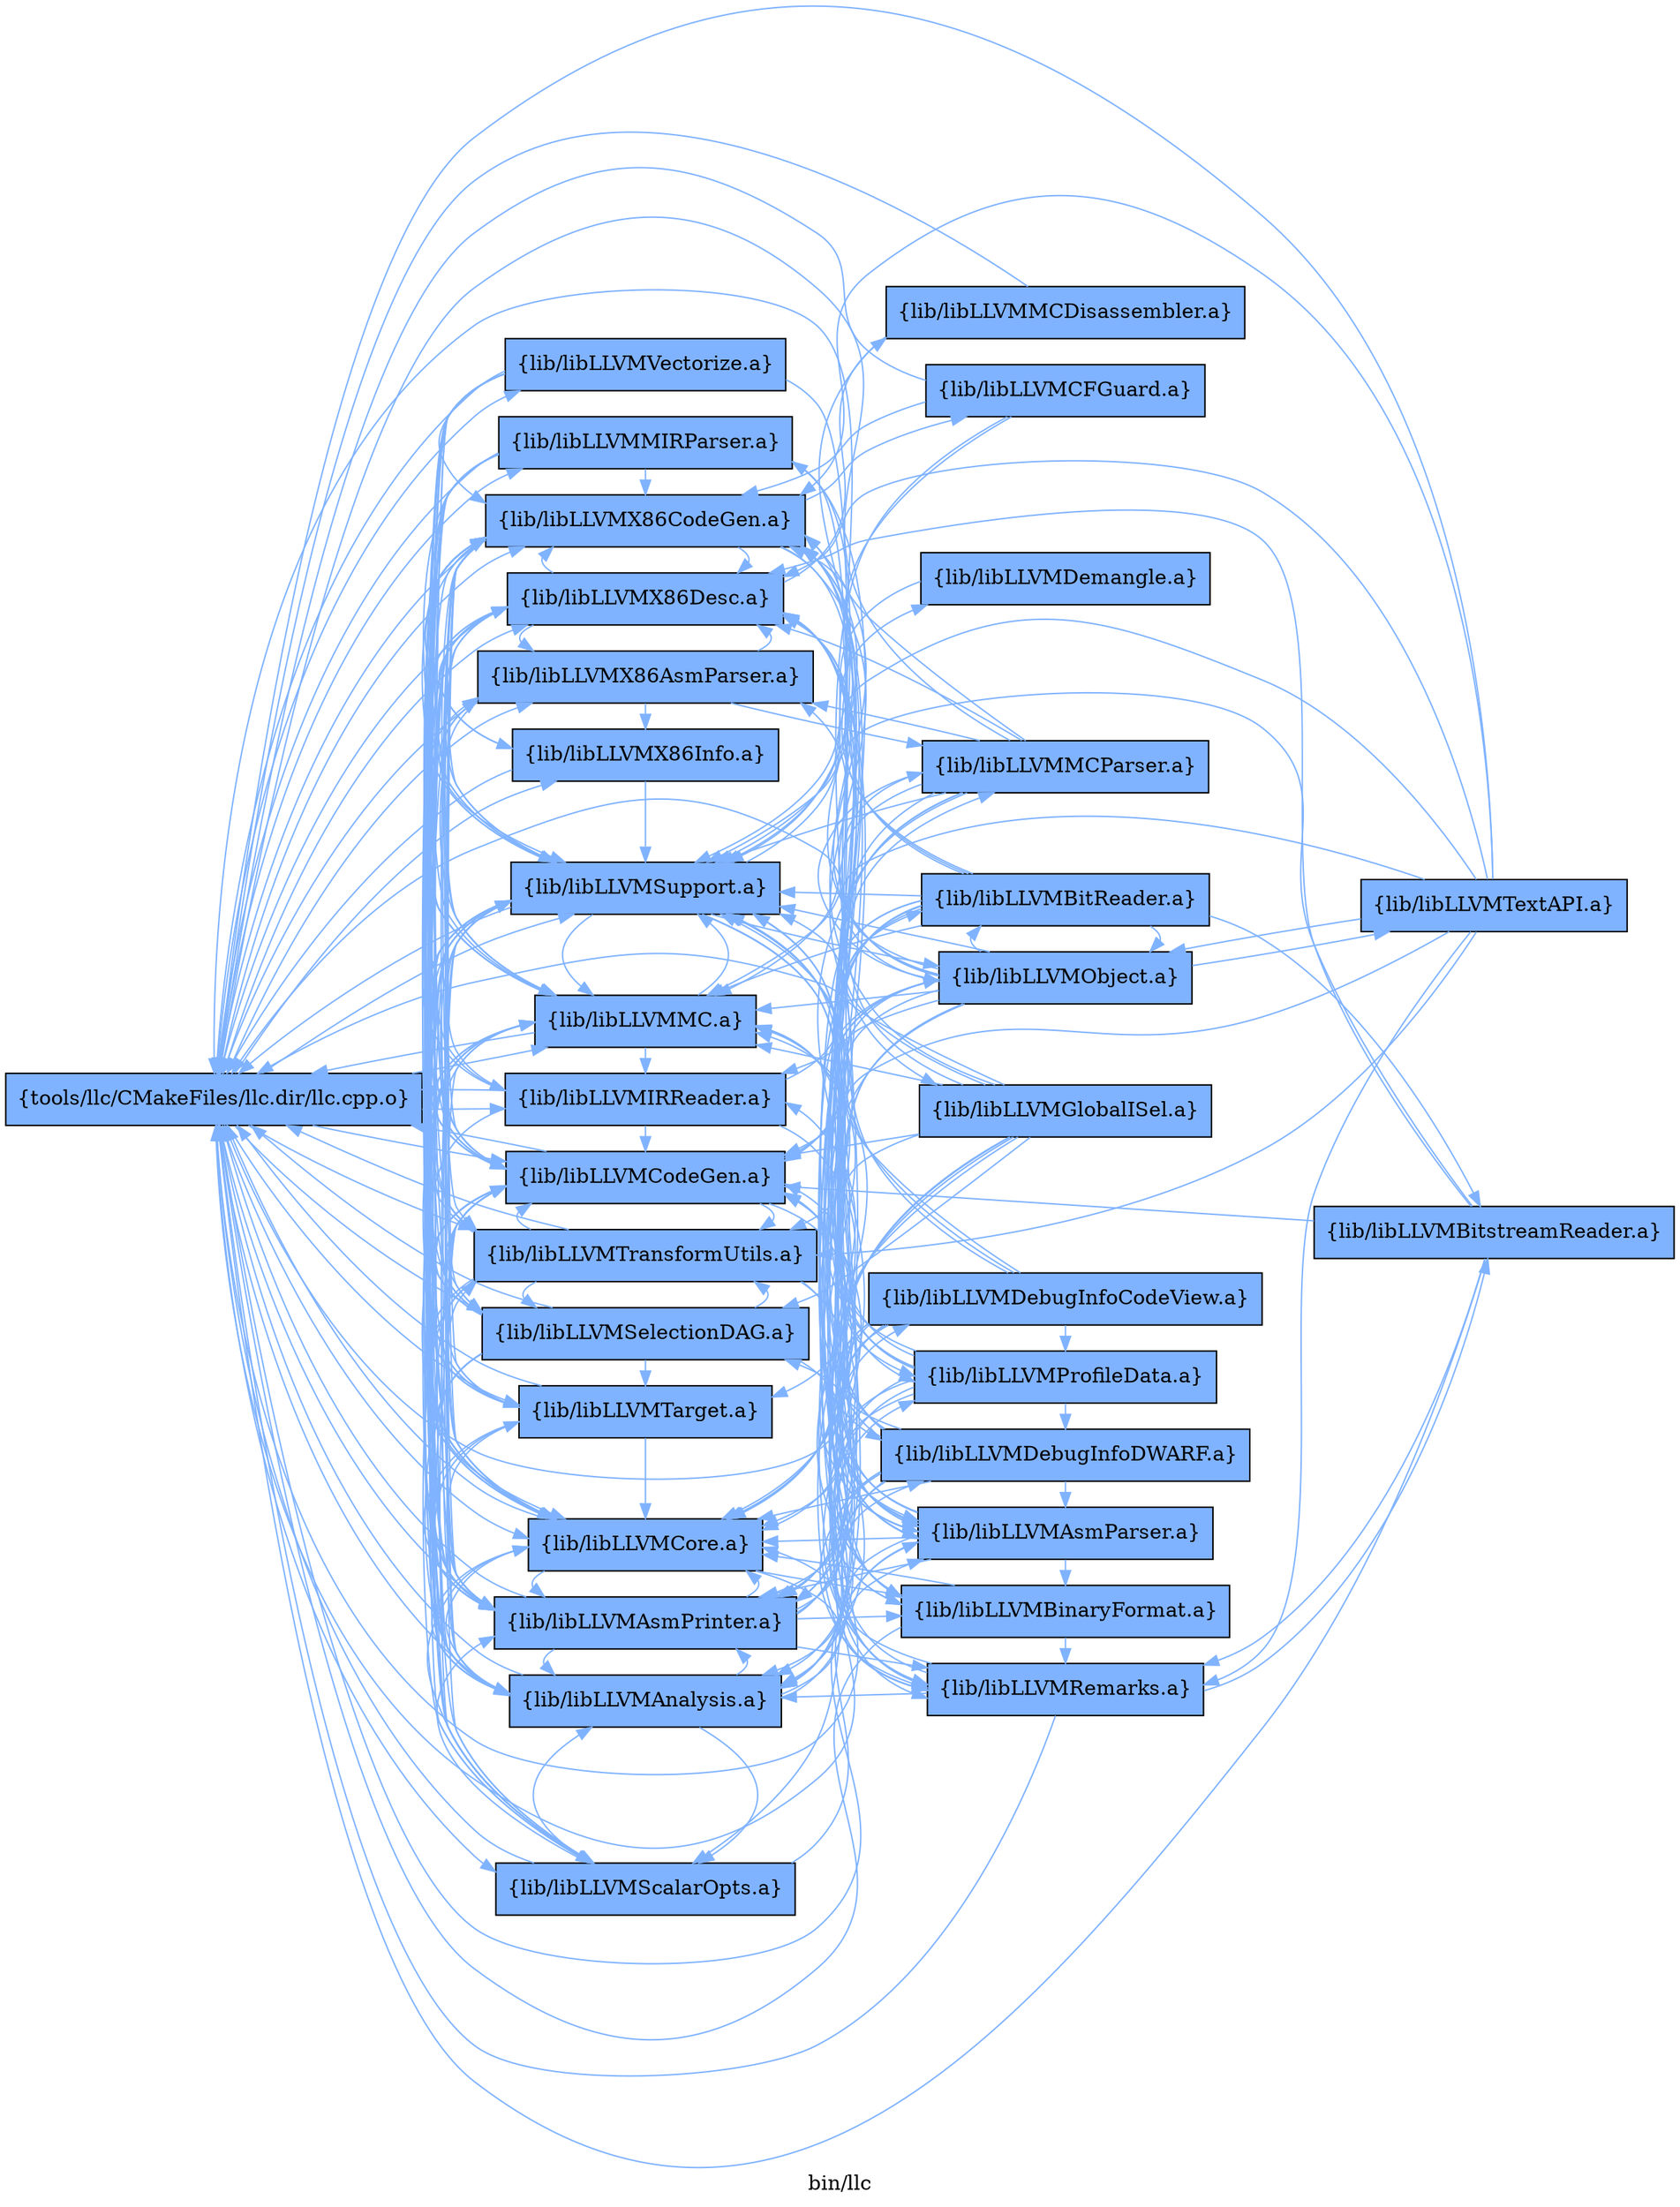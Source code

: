 digraph "bin/llc" {
	label="bin/llc";
	rankdir="LR"
	{ rank=same; Node0x55fce32c4a98;  }
	{ rank=same; Node0x55fce32e39e8; Node0x55fce32e3ee8; Node0x55fce32e2fe8; Node0x55fce32e34e8; Node0x55fce32e25e8; Node0x55fce32e6e68; Node0x55fce32e6968; Node0x55fce32e5f68; Node0x55fce32e6468; Node0x55fce32e5568; Node0x55fce32e5a68; Node0x55fce32e5068; Node0x55fce32df8e8; Node0x55fce32d52a8; Node0x55fce32d57a8; Node0x55fce32d11a8; Node0x55fce32d16f8;  }
	{ rank=same; Node0x55fce32e81c8; Node0x55fce32d2af8; Node0x55fce32ce6d8; Node0x55fce32eb508; Node0x55fce32d1ba8; Node0x55fce32e59c8; Node0x55fce32e2ae8; Node0x55fce32e4b68; Node0x55fce32d2198; Node0x55fce32e77c8; Node0x55fce32e9078; Node0x55fce32de3f8; Node0x55fce32e7cc8;  }

	Node0x55fce32c4a98 [shape=record,shape=box,style=filled,fillcolor="0.600000,0.5,1",group=1,label="{tools/llc/CMakeFiles/llc.dir/llc.cpp.o}"];
	Node0x55fce32c4a98 -> Node0x55fce32e39e8[color="0.600000 0.5 1"];
	Node0x55fce32c4a98 -> Node0x55fce32e3ee8[color="0.600000 0.5 1"];
	Node0x55fce32c4a98 -> Node0x55fce32e2fe8[color="0.600000 0.5 1"];
	Node0x55fce32c4a98 -> Node0x55fce32e34e8[color="0.600000 0.5 1"];
	Node0x55fce32c4a98 -> Node0x55fce32e25e8[color="0.600000 0.5 1"];
	Node0x55fce32c4a98 -> Node0x55fce32e6e68[color="0.600000 0.5 1"];
	Node0x55fce32c4a98 -> Node0x55fce32e6968[color="0.600000 0.5 1"];
	Node0x55fce32c4a98 -> Node0x55fce32e5f68[color="0.600000 0.5 1"];
	Node0x55fce32c4a98 -> Node0x55fce32e6468[color="0.600000 0.5 1"];
	Node0x55fce32c4a98 -> Node0x55fce32e5568[color="0.600000 0.5 1"];
	Node0x55fce32c4a98 -> Node0x55fce32e5a68[color="0.600000 0.5 1"];
	Node0x55fce32c4a98 -> Node0x55fce32e5068[color="0.600000 0.5 1"];
	Node0x55fce32c4a98 -> Node0x55fce32df8e8[color="0.600000 0.5 1"];
	Node0x55fce32c4a98 -> Node0x55fce32d52a8[color="0.600000 0.5 1"];
	Node0x55fce32c4a98 -> Node0x55fce32d57a8[color="0.600000 0.5 1"];
	Node0x55fce32c4a98 -> Node0x55fce32d11a8[color="0.600000 0.5 1"];
	Node0x55fce32c4a98 -> Node0x55fce32d16f8[color="0.600000 0.5 1"];
	Node0x55fce32e39e8 [shape=record,shape=box,style=filled,fillcolor="0.600000,0.5,1",group=1,label="{lib/libLLVMX86AsmParser.a}"];
	Node0x55fce32e39e8 -> Node0x55fce32c4a98[color="0.600000 0.5 1"];
	Node0x55fce32e39e8 -> Node0x55fce32e2fe8[color="0.600000 0.5 1"];
	Node0x55fce32e39e8 -> Node0x55fce32e34e8[color="0.600000 0.5 1"];
	Node0x55fce32e39e8 -> Node0x55fce32e5568[color="0.600000 0.5 1"];
	Node0x55fce32e39e8 -> Node0x55fce32d52a8[color="0.600000 0.5 1"];
	Node0x55fce32e39e8 -> Node0x55fce32e81c8[color="0.600000 0.5 1"];
	Node0x55fce32e3ee8 [shape=record,shape=box,style=filled,fillcolor="0.600000,0.5,1",group=1,label="{lib/libLLVMX86CodeGen.a}"];
	Node0x55fce32e3ee8 -> Node0x55fce32c4a98[color="0.600000 0.5 1"];
	Node0x55fce32e3ee8 -> Node0x55fce32e2fe8[color="0.600000 0.5 1"];
	Node0x55fce32e3ee8 -> Node0x55fce32e34e8[color="0.600000 0.5 1"];
	Node0x55fce32e3ee8 -> Node0x55fce32e6968[color="0.600000 0.5 1"];
	Node0x55fce32e3ee8 -> Node0x55fce32e5f68[color="0.600000 0.5 1"];
	Node0x55fce32e3ee8 -> Node0x55fce32e6e68[color="0.600000 0.5 1"];
	Node0x55fce32e3ee8 -> Node0x55fce32e5568[color="0.600000 0.5 1"];
	Node0x55fce32e3ee8 -> Node0x55fce32d52a8[color="0.600000 0.5 1"];
	Node0x55fce32e3ee8 -> Node0x55fce32e25e8[color="0.600000 0.5 1"];
	Node0x55fce32e3ee8 -> Node0x55fce32df8e8[color="0.600000 0.5 1"];
	Node0x55fce32e3ee8 -> Node0x55fce32d57a8[color="0.600000 0.5 1"];
	Node0x55fce32e3ee8 -> Node0x55fce32d2af8[color="0.600000 0.5 1"];
	Node0x55fce32e3ee8 -> Node0x55fce32ce6d8[color="0.600000 0.5 1"];
	Node0x55fce32e3ee8 -> Node0x55fce32eb508[color="0.600000 0.5 1"];
	Node0x55fce32e3ee8 -> Node0x55fce32d11a8[color="0.600000 0.5 1"];
	Node0x55fce32e2fe8 [shape=record,shape=box,style=filled,fillcolor="0.600000,0.5,1",group=1,label="{lib/libLLVMX86Desc.a}"];
	Node0x55fce32e2fe8 -> Node0x55fce32c4a98[color="0.600000 0.5 1"];
	Node0x55fce32e2fe8 -> Node0x55fce32e5568[color="0.600000 0.5 1"];
	Node0x55fce32e2fe8 -> Node0x55fce32d52a8[color="0.600000 0.5 1"];
	Node0x55fce32e2fe8 -> Node0x55fce32e3ee8[color="0.600000 0.5 1"];
	Node0x55fce32e2fe8 -> Node0x55fce32e34e8[color="0.600000 0.5 1"];
	Node0x55fce32e2fe8 -> Node0x55fce32d1ba8[color="0.600000 0.5 1"];
	Node0x55fce32e2fe8 -> Node0x55fce32e39e8[color="0.600000 0.5 1"];
	Node0x55fce32e2fe8 -> Node0x55fce32e59c8[color="0.600000 0.5 1"];
	Node0x55fce32e34e8 [shape=record,shape=box,style=filled,fillcolor="0.600000,0.5,1",group=1,label="{lib/libLLVMX86Info.a}"];
	Node0x55fce32e34e8 -> Node0x55fce32c4a98[color="0.600000 0.5 1"];
	Node0x55fce32e34e8 -> Node0x55fce32d52a8[color="0.600000 0.5 1"];
	Node0x55fce32e25e8 [shape=record,shape=box,style=filled,fillcolor="0.600000,0.5,1",group=1,label="{lib/libLLVMAnalysis.a}"];
	Node0x55fce32e25e8 -> Node0x55fce32c4a98[color="0.600000 0.5 1"];
	Node0x55fce32e25e8 -> Node0x55fce32e3ee8[color="0.600000 0.5 1"];
	Node0x55fce32e25e8 -> Node0x55fce32e5f68[color="0.600000 0.5 1"];
	Node0x55fce32e25e8 -> Node0x55fce32d52a8[color="0.600000 0.5 1"];
	Node0x55fce32e25e8 -> Node0x55fce32e2fe8[color="0.600000 0.5 1"];
	Node0x55fce32e25e8 -> Node0x55fce32eb508[color="0.600000 0.5 1"];
	Node0x55fce32e25e8 -> Node0x55fce32e6e68[color="0.600000 0.5 1"];
	Node0x55fce32e25e8 -> Node0x55fce32e6968[color="0.600000 0.5 1"];
	Node0x55fce32e25e8 -> Node0x55fce32e5068[color="0.600000 0.5 1"];
	Node0x55fce32e25e8 -> Node0x55fce32e2ae8[color="0.600000 0.5 1"];
	Node0x55fce32e6e68 [shape=record,shape=box,style=filled,fillcolor="0.600000,0.5,1",group=1,label="{lib/libLLVMCodeGen.a}"];
	Node0x55fce32e6e68 -> Node0x55fce32c4a98[color="0.600000 0.5 1"];
	Node0x55fce32e6e68 -> Node0x55fce32e3ee8[color="0.600000 0.5 1"];
	Node0x55fce32e6e68 -> Node0x55fce32e25e8[color="0.600000 0.5 1"];
	Node0x55fce32e6e68 -> Node0x55fce32e5f68[color="0.600000 0.5 1"];
	Node0x55fce32e6e68 -> Node0x55fce32d52a8[color="0.600000 0.5 1"];
	Node0x55fce32e6e68 -> Node0x55fce32e5568[color="0.600000 0.5 1"];
	Node0x55fce32e6e68 -> Node0x55fce32e6968[color="0.600000 0.5 1"];
	Node0x55fce32e6e68 -> Node0x55fce32d11a8[color="0.600000 0.5 1"];
	Node0x55fce32e6e68 -> Node0x55fce32e2fe8[color="0.600000 0.5 1"];
	Node0x55fce32e6e68 -> Node0x55fce32d57a8[color="0.600000 0.5 1"];
	Node0x55fce32e6e68 -> Node0x55fce32eb508[color="0.600000 0.5 1"];
	Node0x55fce32e6e68 -> Node0x55fce32e5068[color="0.600000 0.5 1"];
	Node0x55fce32e6e68 -> Node0x55fce32df8e8[color="0.600000 0.5 1"];
	Node0x55fce32e6968 [shape=record,shape=box,style=filled,fillcolor="0.600000,0.5,1",group=1,label="{lib/libLLVMAsmPrinter.a}"];
	Node0x55fce32e6968 -> Node0x55fce32c4a98[color="0.600000 0.5 1"];
	Node0x55fce32e6968 -> Node0x55fce32e3ee8[color="0.600000 0.5 1"];
	Node0x55fce32e6968 -> Node0x55fce32e2fe8[color="0.600000 0.5 1"];
	Node0x55fce32e6968 -> Node0x55fce32e25e8[color="0.600000 0.5 1"];
	Node0x55fce32e6968 -> Node0x55fce32e6e68[color="0.600000 0.5 1"];
	Node0x55fce32e6968 -> Node0x55fce32e5f68[color="0.600000 0.5 1"];
	Node0x55fce32e6968 -> Node0x55fce32e5568[color="0.600000 0.5 1"];
	Node0x55fce32e6968 -> Node0x55fce32e4b68[color="0.600000 0.5 1"];
	Node0x55fce32e6968 -> Node0x55fce32d52a8[color="0.600000 0.5 1"];
	Node0x55fce32e6968 -> Node0x55fce32d57a8[color="0.600000 0.5 1"];
	Node0x55fce32e6968 -> Node0x55fce32e59c8[color="0.600000 0.5 1"];
	Node0x55fce32e6968 -> Node0x55fce32e39e8[color="0.600000 0.5 1"];
	Node0x55fce32e6968 -> Node0x55fce32e81c8[color="0.600000 0.5 1"];
	Node0x55fce32e6968 -> Node0x55fce32d2198[color="0.600000 0.5 1"];
	Node0x55fce32e6968 -> Node0x55fce32e77c8[color="0.600000 0.5 1"];
	Node0x55fce32e5f68 [shape=record,shape=box,style=filled,fillcolor="0.600000,0.5,1",group=1,label="{lib/libLLVMCore.a}"];
	Node0x55fce32e5f68 -> Node0x55fce32c4a98[color="0.600000 0.5 1"];
	Node0x55fce32e5f68 -> Node0x55fce32d52a8[color="0.600000 0.5 1"];
	Node0x55fce32e5f68 -> Node0x55fce32e3ee8[color="0.600000 0.5 1"];
	Node0x55fce32e5f68 -> Node0x55fce32e2fe8[color="0.600000 0.5 1"];
	Node0x55fce32e5f68 -> Node0x55fce32e25e8[color="0.600000 0.5 1"];
	Node0x55fce32e5f68 -> Node0x55fce32e6968[color="0.600000 0.5 1"];
	Node0x55fce32e5f68 -> Node0x55fce32e6e68[color="0.600000 0.5 1"];
	Node0x55fce32e5f68 -> Node0x55fce32e59c8[color="0.600000 0.5 1"];
	Node0x55fce32e5f68 -> Node0x55fce32e4b68[color="0.600000 0.5 1"];
	Node0x55fce32e6468 [shape=record,shape=box,style=filled,fillcolor="0.600000,0.5,1",group=1,label="{lib/libLLVMIRReader.a}"];
	Node0x55fce32e6468 -> Node0x55fce32c4a98[color="0.600000 0.5 1"];
	Node0x55fce32e6468 -> Node0x55fce32e6e68[color="0.600000 0.5 1"];
	Node0x55fce32e6468 -> Node0x55fce32e5f68[color="0.600000 0.5 1"];
	Node0x55fce32e6468 -> Node0x55fce32e2ae8[color="0.600000 0.5 1"];
	Node0x55fce32e6468 -> Node0x55fce32d52a8[color="0.600000 0.5 1"];
	Node0x55fce32e6468 -> Node0x55fce32e9078[color="0.600000 0.5 1"];
	Node0x55fce32e5568 [shape=record,shape=box,style=filled,fillcolor="0.600000,0.5,1",group=1,label="{lib/libLLVMMC.a}"];
	Node0x55fce32e5568 -> Node0x55fce32c4a98[color="0.600000 0.5 1"];
	Node0x55fce32e5568 -> Node0x55fce32e2fe8[color="0.600000 0.5 1"];
	Node0x55fce32e5568 -> Node0x55fce32d52a8[color="0.600000 0.5 1"];
	Node0x55fce32e5568 -> Node0x55fce32e6968[color="0.600000 0.5 1"];
	Node0x55fce32e5568 -> Node0x55fce32e6e68[color="0.600000 0.5 1"];
	Node0x55fce32e5568 -> Node0x55fce32e25e8[color="0.600000 0.5 1"];
	Node0x55fce32e5568 -> Node0x55fce32e39e8[color="0.600000 0.5 1"];
	Node0x55fce32e5568 -> Node0x55fce32e3ee8[color="0.600000 0.5 1"];
	Node0x55fce32e5568 -> Node0x55fce32e6468[color="0.600000 0.5 1"];
	Node0x55fce32e5568 -> Node0x55fce32e59c8[color="0.600000 0.5 1"];
	Node0x55fce32e5a68 [shape=record,shape=box,style=filled,fillcolor="0.600000,0.5,1",group=1,label="{lib/libLLVMMIRParser.a}"];
	Node0x55fce32e5a68 -> Node0x55fce32c4a98[color="0.600000 0.5 1"];
	Node0x55fce32e5a68 -> Node0x55fce32e3ee8[color="0.600000 0.5 1"];
	Node0x55fce32e5a68 -> Node0x55fce32e6968[color="0.600000 0.5 1"];
	Node0x55fce32e5a68 -> Node0x55fce32e6e68[color="0.600000 0.5 1"];
	Node0x55fce32e5a68 -> Node0x55fce32e5f68[color="0.600000 0.5 1"];
	Node0x55fce32e5a68 -> Node0x55fce32e6468[color="0.600000 0.5 1"];
	Node0x55fce32e5a68 -> Node0x55fce32e2ae8[color="0.600000 0.5 1"];
	Node0x55fce32e5a68 -> Node0x55fce32d52a8[color="0.600000 0.5 1"];
	Node0x55fce32e5a68 -> Node0x55fce32e5568[color="0.600000 0.5 1"];
	Node0x55fce32e5a68 -> Node0x55fce32e59c8[color="0.600000 0.5 1"];
	Node0x55fce32e5068 [shape=record,shape=box,style=filled,fillcolor="0.600000,0.5,1",group=1,label="{lib/libLLVMScalarOpts.a}"];
	Node0x55fce32e5068 -> Node0x55fce32c4a98[color="0.600000 0.5 1"];
	Node0x55fce32e5068 -> Node0x55fce32e3ee8[color="0.600000 0.5 1"];
	Node0x55fce32e5068 -> Node0x55fce32e25e8[color="0.600000 0.5 1"];
	Node0x55fce32e5068 -> Node0x55fce32e6e68[color="0.600000 0.5 1"];
	Node0x55fce32e5068 -> Node0x55fce32e5f68[color="0.600000 0.5 1"];
	Node0x55fce32e5068 -> Node0x55fce32d52a8[color="0.600000 0.5 1"];
	Node0x55fce32e5068 -> Node0x55fce32d11a8[color="0.600000 0.5 1"];
	Node0x55fce32e5068 -> Node0x55fce32e6968[color="0.600000 0.5 1"];
	Node0x55fce32e5068 -> Node0x55fce32e2fe8[color="0.600000 0.5 1"];
	Node0x55fce32e5068 -> Node0x55fce32e2ae8[color="0.600000 0.5 1"];
	Node0x55fce32df8e8 [shape=record,shape=box,style=filled,fillcolor="0.600000,0.5,1",group=1,label="{lib/libLLVMSelectionDAG.a}"];
	Node0x55fce32df8e8 -> Node0x55fce32c4a98[color="0.600000 0.5 1"];
	Node0x55fce32df8e8 -> Node0x55fce32e3ee8[color="0.600000 0.5 1"];
	Node0x55fce32df8e8 -> Node0x55fce32e25e8[color="0.600000 0.5 1"];
	Node0x55fce32df8e8 -> Node0x55fce32e6e68[color="0.600000 0.5 1"];
	Node0x55fce32df8e8 -> Node0x55fce32e5f68[color="0.600000 0.5 1"];
	Node0x55fce32df8e8 -> Node0x55fce32e5068[color="0.600000 0.5 1"];
	Node0x55fce32df8e8 -> Node0x55fce32d52a8[color="0.600000 0.5 1"];
	Node0x55fce32df8e8 -> Node0x55fce32e5568[color="0.600000 0.5 1"];
	Node0x55fce32df8e8 -> Node0x55fce32e6968[color="0.600000 0.5 1"];
	Node0x55fce32df8e8 -> Node0x55fce32d57a8[color="0.600000 0.5 1"];
	Node0x55fce32df8e8 -> Node0x55fce32d11a8[color="0.600000 0.5 1"];
	Node0x55fce32df8e8 -> Node0x55fce32e2fe8[color="0.600000 0.5 1"];
	Node0x55fce32df8e8 -> Node0x55fce32e2ae8[color="0.600000 0.5 1"];
	Node0x55fce32d52a8 [shape=record,shape=box,style=filled,fillcolor="0.600000,0.5,1",group=1,label="{lib/libLLVMSupport.a}"];
	Node0x55fce32d52a8 -> Node0x55fce32c4a98[color="0.600000 0.5 1"];
	Node0x55fce32d52a8 -> Node0x55fce32e3ee8[color="0.600000 0.5 1"];
	Node0x55fce32d52a8 -> Node0x55fce32e25e8[color="0.600000 0.5 1"];
	Node0x55fce32d52a8 -> Node0x55fce32e6968[color="0.600000 0.5 1"];
	Node0x55fce32d52a8 -> Node0x55fce32e6e68[color="0.600000 0.5 1"];
	Node0x55fce32d52a8 -> Node0x55fce32e5568[color="0.600000 0.5 1"];
	Node0x55fce32d52a8 -> Node0x55fce32e4b68[color="0.600000 0.5 1"];
	Node0x55fce32d52a8 -> Node0x55fce32e5f68[color="0.600000 0.5 1"];
	Node0x55fce32d52a8 -> Node0x55fce32e2fe8[color="0.600000 0.5 1"];
	Node0x55fce32d52a8 -> Node0x55fce32e2ae8[color="0.600000 0.5 1"];
	Node0x55fce32d52a8 -> Node0x55fce32e6468[color="0.600000 0.5 1"];
	Node0x55fce32d52a8 -> Node0x55fce32de3f8[color="0.600000 0.5 1"];
	Node0x55fce32d52a8 -> Node0x55fce32e7cc8[color="0.600000 0.5 1"];
	Node0x55fce32d57a8 [shape=record,shape=box,style=filled,fillcolor="0.600000,0.5,1",group=1,label="{lib/libLLVMTarget.a}"];
	Node0x55fce32d57a8 -> Node0x55fce32c4a98[color="0.600000 0.5 1"];
	Node0x55fce32d57a8 -> Node0x55fce32e3ee8[color="0.600000 0.5 1"];
	Node0x55fce32d57a8 -> Node0x55fce32e6968[color="0.600000 0.5 1"];
	Node0x55fce32d57a8 -> Node0x55fce32e5f68[color="0.600000 0.5 1"];
	Node0x55fce32d57a8 -> Node0x55fce32e5568[color="0.600000 0.5 1"];
	Node0x55fce32d57a8 -> Node0x55fce32d52a8[color="0.600000 0.5 1"];
	Node0x55fce32d57a8 -> Node0x55fce32e25e8[color="0.600000 0.5 1"];
	Node0x55fce32d57a8 -> Node0x55fce32e6e68[color="0.600000 0.5 1"];
	Node0x55fce32d11a8 [shape=record,shape=box,style=filled,fillcolor="0.600000,0.5,1",group=1,label="{lib/libLLVMTransformUtils.a}"];
	Node0x55fce32d11a8 -> Node0x55fce32c4a98[color="0.600000 0.5 1"];
	Node0x55fce32d11a8 -> Node0x55fce32e3ee8[color="0.600000 0.5 1"];
	Node0x55fce32d11a8 -> Node0x55fce32e25e8[color="0.600000 0.5 1"];
	Node0x55fce32d11a8 -> Node0x55fce32e5f68[color="0.600000 0.5 1"];
	Node0x55fce32d11a8 -> Node0x55fce32e6e68[color="0.600000 0.5 1"];
	Node0x55fce32d11a8 -> Node0x55fce32df8e8[color="0.600000 0.5 1"];
	Node0x55fce32d11a8 -> Node0x55fce32d52a8[color="0.600000 0.5 1"];
	Node0x55fce32d11a8 -> Node0x55fce32e5068[color="0.600000 0.5 1"];
	Node0x55fce32d11a8 -> Node0x55fce32e2fe8[color="0.600000 0.5 1"];
	Node0x55fce32d11a8 -> Node0x55fce32e6968[color="0.600000 0.5 1"];
	Node0x55fce32d11a8 -> Node0x55fce32e2ae8[color="0.600000 0.5 1"];
	Node0x55fce32d11a8 -> Node0x55fce32e4b68[color="0.600000 0.5 1"];
	Node0x55fce32d16f8 [shape=record,shape=box,style=filled,fillcolor="0.600000,0.5,1",group=1,label="{lib/libLLVMVectorize.a}"];
	Node0x55fce32d16f8 -> Node0x55fce32c4a98[color="0.600000 0.5 1"];
	Node0x55fce32d16f8 -> Node0x55fce32d52a8[color="0.600000 0.5 1"];
	Node0x55fce32d16f8 -> Node0x55fce32e3ee8[color="0.600000 0.5 1"];
	Node0x55fce32d16f8 -> Node0x55fce32e25e8[color="0.600000 0.5 1"];
	Node0x55fce32d16f8 -> Node0x55fce32e6968[color="0.600000 0.5 1"];
	Node0x55fce32d16f8 -> Node0x55fce32e6e68[color="0.600000 0.5 1"];
	Node0x55fce32d16f8 -> Node0x55fce32e5f68[color="0.600000 0.5 1"];
	Node0x55fce32d16f8 -> Node0x55fce32e2ae8[color="0.600000 0.5 1"];
	Node0x55fce32d16f8 -> Node0x55fce32e5068[color="0.600000 0.5 1"];
	Node0x55fce32d16f8 -> Node0x55fce32d11a8[color="0.600000 0.5 1"];
	Node0x55fce32e81c8 [shape=record,shape=box,style=filled,fillcolor="0.600000,0.5,1",group=1,label="{lib/libLLVMMCParser.a}"];
	Node0x55fce32e81c8 -> Node0x55fce32c4a98[color="0.600000 0.5 1"];
	Node0x55fce32e81c8 -> Node0x55fce32e39e8[color="0.600000 0.5 1"];
	Node0x55fce32e81c8 -> Node0x55fce32e3ee8[color="0.600000 0.5 1"];
	Node0x55fce32e81c8 -> Node0x55fce32e2fe8[color="0.600000 0.5 1"];
	Node0x55fce32e81c8 -> Node0x55fce32e25e8[color="0.600000 0.5 1"];
	Node0x55fce32e81c8 -> Node0x55fce32e6968[color="0.600000 0.5 1"];
	Node0x55fce32e81c8 -> Node0x55fce32e5f68[color="0.600000 0.5 1"];
	Node0x55fce32e81c8 -> Node0x55fce32e6e68[color="0.600000 0.5 1"];
	Node0x55fce32e81c8 -> Node0x55fce32e5568[color="0.600000 0.5 1"];
	Node0x55fce32e81c8 -> Node0x55fce32d52a8[color="0.600000 0.5 1"];
	Node0x55fce32e81c8 -> Node0x55fce32e7cc8[color="0.600000 0.5 1"];
	Node0x55fce32d2af8 [shape=record,shape=box,style=filled,fillcolor="0.600000,0.5,1",group=1,label="{lib/libLLVMGlobalISel.a}"];
	Node0x55fce32d2af8 -> Node0x55fce32c4a98[color="0.600000 0.5 1"];
	Node0x55fce32d2af8 -> Node0x55fce32e3ee8[color="0.600000 0.5 1"];
	Node0x55fce32d2af8 -> Node0x55fce32e5f68[color="0.600000 0.5 1"];
	Node0x55fce32d2af8 -> Node0x55fce32e6e68[color="0.600000 0.5 1"];
	Node0x55fce32d2af8 -> Node0x55fce32d52a8[color="0.600000 0.5 1"];
	Node0x55fce32d2af8 -> Node0x55fce32e25e8[color="0.600000 0.5 1"];
	Node0x55fce32d2af8 -> Node0x55fce32e6968[color="0.600000 0.5 1"];
	Node0x55fce32d2af8 -> Node0x55fce32e5568[color="0.600000 0.5 1"];
	Node0x55fce32d2af8 -> Node0x55fce32df8e8[color="0.600000 0.5 1"];
	Node0x55fce32d2af8 -> Node0x55fce32d57a8[color="0.600000 0.5 1"];
	Node0x55fce32d2af8 -> Node0x55fce32d11a8[color="0.600000 0.5 1"];
	Node0x55fce32d2af8 -> Node0x55fce32e5a68[color="0.600000 0.5 1"];
	Node0x55fce32ce6d8 [shape=record,shape=box,style=filled,fillcolor="0.600000,0.5,1",group=1,label="{lib/libLLVMCFGuard.a}"];
	Node0x55fce32ce6d8 -> Node0x55fce32c4a98[color="0.600000 0.5 1"];
	Node0x55fce32ce6d8 -> Node0x55fce32e3ee8[color="0.600000 0.5 1"];
	Node0x55fce32ce6d8 -> Node0x55fce32e5f68[color="0.600000 0.5 1"];
	Node0x55fce32ce6d8 -> Node0x55fce32d52a8[color="0.600000 0.5 1"];
	Node0x55fce32eb508 [shape=record,shape=box,style=filled,fillcolor="0.600000,0.5,1",group=1,label="{lib/libLLVMProfileData.a}"];
	Node0x55fce32eb508 -> Node0x55fce32c4a98[color="0.600000 0.5 1"];
	Node0x55fce32eb508 -> Node0x55fce32e25e8[color="0.600000 0.5 1"];
	Node0x55fce32eb508 -> Node0x55fce32e5f68[color="0.600000 0.5 1"];
	Node0x55fce32eb508 -> Node0x55fce32e6e68[color="0.600000 0.5 1"];
	Node0x55fce32eb508 -> Node0x55fce32e5568[color="0.600000 0.5 1"];
	Node0x55fce32eb508 -> Node0x55fce32d52a8[color="0.600000 0.5 1"];
	Node0x55fce32eb508 -> Node0x55fce32e2fe8[color="0.600000 0.5 1"];
	Node0x55fce32eb508 -> Node0x55fce32e2ae8[color="0.600000 0.5 1"];
	Node0x55fce32eb508 -> Node0x55fce32e3ee8[color="0.600000 0.5 1"];
	Node0x55fce32eb508 -> Node0x55fce32d2198[color="0.600000 0.5 1"];
	Node0x55fce32d1ba8 [shape=record,shape=box,style=filled,fillcolor="0.600000,0.5,1",group=1,label="{lib/libLLVMMCDisassembler.a}"];
	Node0x55fce32d1ba8 -> Node0x55fce32c4a98[color="0.600000 0.5 1"];
	Node0x55fce32d1ba8 -> Node0x55fce32d52a8[color="0.600000 0.5 1"];
	Node0x55fce32e59c8 [shape=record,shape=box,style=filled,fillcolor="0.600000,0.5,1",group=1,label="{lib/libLLVMBinaryFormat.a}"];
	Node0x55fce32e59c8 -> Node0x55fce32c4a98[color="0.600000 0.5 1"];
	Node0x55fce32e59c8 -> Node0x55fce32e5f68[color="0.600000 0.5 1"];
	Node0x55fce32e59c8 -> Node0x55fce32d52a8[color="0.600000 0.5 1"];
	Node0x55fce32e59c8 -> Node0x55fce32e4b68[color="0.600000 0.5 1"];
	Node0x55fce32e59c8 -> Node0x55fce32e6e68[color="0.600000 0.5 1"];
	Node0x55fce32e4b68 [shape=record,shape=box,style=filled,fillcolor="0.600000,0.5,1",group=1,label="{lib/libLLVMRemarks.a}"];
	Node0x55fce32e4b68 -> Node0x55fce32c4a98[color="0.600000 0.5 1"];
	Node0x55fce32e4b68 -> Node0x55fce32d52a8[color="0.600000 0.5 1"];
	Node0x55fce32e4b68 -> Node0x55fce32e25e8[color="0.600000 0.5 1"];
	Node0x55fce32e4b68 -> Node0x55fce32e6e68[color="0.600000 0.5 1"];
	Node0x55fce32e4b68 -> Node0x55fce32e5f68[color="0.600000 0.5 1"];
	Node0x55fce32e4b68 -> Node0x55fce32e5568[color="0.600000 0.5 1"];
	Node0x55fce32e4b68 -> Node0x55fce32e2fe8[color="0.600000 0.5 1"];
	Node0x55fce32e4b68 -> Node0x55fce32e5478[color="0.600000 0.5 1"];
	Node0x55fce32d2198 [shape=record,shape=box,style=filled,fillcolor="0.600000,0.5,1",group=1,label="{lib/libLLVMDebugInfoDWARF.a}"];
	Node0x55fce32d2198 -> Node0x55fce32c4a98[color="0.600000 0.5 1"];
	Node0x55fce32d2198 -> Node0x55fce32e2fe8[color="0.600000 0.5 1"];
	Node0x55fce32d2198 -> Node0x55fce32e6968[color="0.600000 0.5 1"];
	Node0x55fce32d2198 -> Node0x55fce32e6e68[color="0.600000 0.5 1"];
	Node0x55fce32d2198 -> Node0x55fce32e5568[color="0.600000 0.5 1"];
	Node0x55fce32d2198 -> Node0x55fce32d52a8[color="0.600000 0.5 1"];
	Node0x55fce32d2198 -> Node0x55fce32e59c8[color="0.600000 0.5 1"];
	Node0x55fce32d2198 -> Node0x55fce32e25e8[color="0.600000 0.5 1"];
	Node0x55fce32d2198 -> Node0x55fce32e5f68[color="0.600000 0.5 1"];
	Node0x55fce32d2198 -> Node0x55fce32e4b68[color="0.600000 0.5 1"];
	Node0x55fce32d2198 -> Node0x55fce32e7cc8[color="0.600000 0.5 1"];
	Node0x55fce32d2198 -> Node0x55fce32df8e8[color="0.600000 0.5 1"];
	Node0x55fce32d2198 -> Node0x55fce32e2ae8[color="0.600000 0.5 1"];
	Node0x55fce32d2198 -> Node0x55fce32e3ee8[color="0.600000 0.5 1"];
	Node0x55fce32e77c8 [shape=record,shape=box,style=filled,fillcolor="0.600000,0.5,1",group=1,label="{lib/libLLVMDebugInfoCodeView.a}"];
	Node0x55fce32e77c8 -> Node0x55fce32c4a98[color="0.600000 0.5 1"];
	Node0x55fce32e77c8 -> Node0x55fce32e25e8[color="0.600000 0.5 1"];
	Node0x55fce32e77c8 -> Node0x55fce32e5f68[color="0.600000 0.5 1"];
	Node0x55fce32e77c8 -> Node0x55fce32d52a8[color="0.600000 0.5 1"];
	Node0x55fce32e77c8 -> Node0x55fce32e6968[color="0.600000 0.5 1"];
	Node0x55fce32e77c8 -> Node0x55fce32e4b68[color="0.600000 0.5 1"];
	Node0x55fce32e77c8 -> Node0x55fce32e5568[color="0.600000 0.5 1"];
	Node0x55fce32e77c8 -> Node0x55fce32e3ee8[color="0.600000 0.5 1"];
	Node0x55fce32e77c8 -> Node0x55fce32e2ae8[color="0.600000 0.5 1"];
	Node0x55fce32e77c8 -> Node0x55fce32eb508[color="0.600000 0.5 1"];
	Node0x55fce32e2ae8 [shape=record,shape=box,style=filled,fillcolor="0.600000,0.5,1",group=1,label="{lib/libLLVMAsmParser.a}"];
	Node0x55fce32e2ae8 -> Node0x55fce32c4a98[color="0.600000 0.5 1"];
	Node0x55fce32e2ae8 -> Node0x55fce32e3ee8[color="0.600000 0.5 1"];
	Node0x55fce32e2ae8 -> Node0x55fce32e6968[color="0.600000 0.5 1"];
	Node0x55fce32e2ae8 -> Node0x55fce32e6e68[color="0.600000 0.5 1"];
	Node0x55fce32e2ae8 -> Node0x55fce32e5f68[color="0.600000 0.5 1"];
	Node0x55fce32e2ae8 -> Node0x55fce32e6468[color="0.600000 0.5 1"];
	Node0x55fce32e2ae8 -> Node0x55fce32d52a8[color="0.600000 0.5 1"];
	Node0x55fce32e2ae8 -> Node0x55fce32e25e8[color="0.600000 0.5 1"];
	Node0x55fce32e2ae8 -> Node0x55fce32e59c8[color="0.600000 0.5 1"];
	Node0x55fce32e9078 [shape=record,shape=box,style=filled,fillcolor="0.600000,0.5,1",group=1,label="{lib/libLLVMBitReader.a}"];
	Node0x55fce32e9078 -> Node0x55fce32c4a98[color="0.600000 0.5 1"];
	Node0x55fce32e9078 -> Node0x55fce32e3ee8[color="0.600000 0.5 1"];
	Node0x55fce32e9078 -> Node0x55fce32e2fe8[color="0.600000 0.5 1"];
	Node0x55fce32e9078 -> Node0x55fce32e25e8[color="0.600000 0.5 1"];
	Node0x55fce32e9078 -> Node0x55fce32e6e68[color="0.600000 0.5 1"];
	Node0x55fce32e9078 -> Node0x55fce32e5f68[color="0.600000 0.5 1"];
	Node0x55fce32e9078 -> Node0x55fce32e2ae8[color="0.600000 0.5 1"];
	Node0x55fce32e9078 -> Node0x55fce32e4b68[color="0.600000 0.5 1"];
	Node0x55fce32e9078 -> Node0x55fce32e5068[color="0.600000 0.5 1"];
	Node0x55fce32e9078 -> Node0x55fce32d52a8[color="0.600000 0.5 1"];
	Node0x55fce32e9078 -> Node0x55fce32e7cc8[color="0.600000 0.5 1"];
	Node0x55fce32e9078 -> Node0x55fce32e5478[color="0.600000 0.5 1"];
	Node0x55fce32e9078 -> Node0x55fce32e5568[color="0.600000 0.5 1"];
	Node0x55fce32e5478 [shape=record,shape=box,style=filled,fillcolor="0.600000,0.5,1",group=1,label="{lib/libLLVMBitstreamReader.a}"];
	Node0x55fce32e5478 -> Node0x55fce32c4a98[color="0.600000 0.5 1"];
	Node0x55fce32e5478 -> Node0x55fce32e2fe8[color="0.600000 0.5 1"];
	Node0x55fce32e5478 -> Node0x55fce32e6e68[color="0.600000 0.5 1"];
	Node0x55fce32e5478 -> Node0x55fce32e4b68[color="0.600000 0.5 1"];
	Node0x55fce32e5478 -> Node0x55fce32d52a8[color="0.600000 0.5 1"];
	Node0x55fce32e7cc8 [shape=record,shape=box,style=filled,fillcolor="0.600000,0.5,1",group=1,label="{lib/libLLVMObject.a}"];
	Node0x55fce32e7cc8 -> Node0x55fce32c4a98[color="0.600000 0.5 1"];
	Node0x55fce32e7cc8 -> Node0x55fce32e6e68[color="0.600000 0.5 1"];
	Node0x55fce32e7cc8 -> Node0x55fce32d52a8[color="0.600000 0.5 1"];
	Node0x55fce32e7cc8 -> Node0x55fce32e59c8[color="0.600000 0.5 1"];
	Node0x55fce32e7cc8 -> Node0x55fce32e5568[color="0.600000 0.5 1"];
	Node0x55fce32e7cc8 -> Node0x55fce32e4b68[color="0.600000 0.5 1"];
	Node0x55fce32e7cc8 -> Node0x55fce32e5f68[color="0.600000 0.5 1"];
	Node0x55fce32e7cc8 -> Node0x55fce32e2fe8[color="0.600000 0.5 1"];
	Node0x55fce32e7cc8 -> Node0x55fce32e6968[color="0.600000 0.5 1"];
	Node0x55fce32e7cc8 -> Node0x55fce32d2198[color="0.600000 0.5 1"];
	Node0x55fce32e7cc8 -> Node0x55fce32e6468[color="0.600000 0.5 1"];
	Node0x55fce32e7cc8 -> Node0x55fce32e9078[color="0.600000 0.5 1"];
	Node0x55fce32e7cc8 -> Node0x55fce32e3ee8[color="0.600000 0.5 1"];
	Node0x55fce32e7cc8 -> Node0x55fce32e39e8[color="0.600000 0.5 1"];
	Node0x55fce32e7cc8 -> Node0x55fce32e81c8[color="0.600000 0.5 1"];
	Node0x55fce32e7cc8 -> Node0x55fce32e25e8[color="0.600000 0.5 1"];
	Node0x55fce32e7cc8 -> Node0x55fce32e2ae8[color="0.600000 0.5 1"];
	Node0x55fce32e7cc8 -> Node0x55fce32e9988[color="0.600000 0.5 1"];
	Node0x55fce32de3f8 [shape=record,shape=box,style=filled,fillcolor="0.600000,0.5,1",group=1,label="{lib/libLLVMDemangle.a}"];
	Node0x55fce32de3f8 -> Node0x55fce32d52a8[color="0.600000 0.5 1"];
	Node0x55fce32e9988 [shape=record,shape=box,style=filled,fillcolor="0.600000,0.5,1",group=1,label="{lib/libLLVMTextAPI.a}"];
	Node0x55fce32e9988 -> Node0x55fce32c4a98[color="0.600000 0.5 1"];
	Node0x55fce32e9988 -> Node0x55fce32d52a8[color="0.600000 0.5 1"];
	Node0x55fce32e9988 -> Node0x55fce32e2fe8[color="0.600000 0.5 1"];
	Node0x55fce32e9988 -> Node0x55fce32e6e68[color="0.600000 0.5 1"];
	Node0x55fce32e9988 -> Node0x55fce32e5568[color="0.600000 0.5 1"];
	Node0x55fce32e9988 -> Node0x55fce32e7cc8[color="0.600000 0.5 1"];
	Node0x55fce32e9988 -> Node0x55fce32e3ee8[color="0.600000 0.5 1"];
	Node0x55fce32e9988 -> Node0x55fce32e4b68[color="0.600000 0.5 1"];
	Node0x55fce32e9988 -> Node0x55fce32d11a8[color="0.600000 0.5 1"];
}
